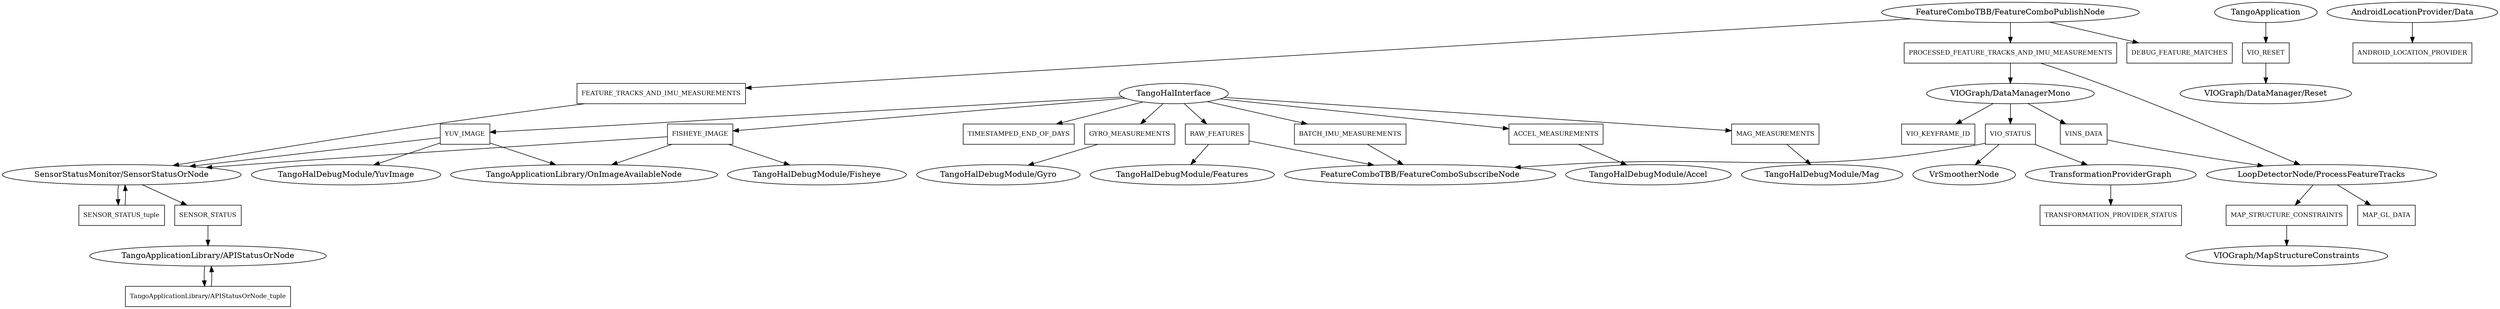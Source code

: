 digraph NamedChannelGraph {
0 -> 1;
1 -> 0;
2 -> 3;
3 -> 4;
5 -> 6;
6 -> 7;
6 -> 8;
6 -> 9;
10 -> 11;
11 -> 12;
5 -> 13;
12 -> 14;
14 -> 0;
15 -> 16;
17 -> 18;
18 -> 19;
8 -> 20;
5 -> 21;
21 -> 15;
10 -> 22;
22 -> 5;
22 -> 15;
12 -> 23;
23 -> 12;
15 -> 24;
24 -> 25;
17 -> 26;
26 -> 9;
10 -> 27;
17 -> 28;
28 -> 29;
17 -> 30;
30 -> 31;
30 -> 9;
17 -> 32;
17 -> 33;
33 -> 34;
17 -> 35;
35 -> 36;
35 -> 37;
35 -> 12;
17 -> 38;
38 -> 36;
38 -> 39;
38 -> 12;
40 -> 41;
40 [label="AndroidLocationProvider/Data" fontsize=14];
10 [label="FeatureComboTBB/FeatureComboPublishNode" fontsize=14];
9 [label="FeatureComboTBB/FeatureComboSubscribeNode" fontsize=14];
15 [label="LoopDetectorNode/ProcessFeatureTracks" fontsize=14];
12 [label="SensorStatusMonitor/SensorStatusOrNode" fontsize=14];
2 [label="TangoApplication" fontsize=14];
0 [label="TangoApplicationLibrary/APIStatusOrNode" fontsize=14];
36 [label="TangoApplicationLibrary/OnImageAvailableNode" fontsize=14];
19 [label="TangoHalDebugModule/Accel" fontsize=14];
31 [label="TangoHalDebugModule/Features" fontsize=14];
37 [label="TangoHalDebugModule/Fisheye" fontsize=14];
34 [label="TangoHalDebugModule/Gyro" fontsize=14];
29 [label="TangoHalDebugModule/Mag" fontsize=14];
39 [label="TangoHalDebugModule/YuvImage" fontsize=14];
17 [label="TangoHalInterface" fontsize=14];
8 [label="TransformationProviderGraph" fontsize=14];
4 [label="VIOGraph/DataManager/Reset" fontsize=14];
5 [label="VIOGraph/DataManagerMono" fontsize=14];
25 [label="VIOGraph/MapStructureConstraints" fontsize=14];
7 [label="VrSmootherNode" fontsize=14];
18 [label="ACCEL_MEASUREMENTS" shape=box fontsize=11];
41 [label="ANDROID_LOCATION_PROVIDER" shape=box fontsize=11];
26 [label="BATCH_IMU_MEASUREMENTS" shape=box fontsize=11];
27 [label="DEBUG_FEATURE_MATCHES" shape=box fontsize=11];
11 [label="FEATURE_TRACKS_AND_IMU_MEASUREMENTS" shape=box fontsize=11];
35 [label="FISHEYE_IMAGE" shape=box fontsize=11];
33 [label="GYRO_MEASUREMENTS" shape=box fontsize=11];
28 [label="MAG_MEASUREMENTS" shape=box fontsize=11];
16 [label="MAP_GL_DATA" shape=box fontsize=11];
24 [label="MAP_STRUCTURE_CONSTRAINTS" shape=box fontsize=11];
22 [label="PROCESSED_FEATURE_TRACKS_AND_IMU_MEASUREMENTS" shape=box fontsize=11];
30 [label="RAW_FEATURES" shape=box fontsize=11];
14 [label="SENSOR_STATUS" shape=box fontsize=11];
23 [label="SENSOR_STATUS_tuple" shape=box fontsize=11];
32 [label="TIMESTAMPED_END_OF_DAYS" shape=box fontsize=11];
20 [label="TRANSFORMATION_PROVIDER_STATUS" shape=box fontsize=11];
1 [label="TangoApplicationLibrary/APIStatusOrNode_tuple" shape=box fontsize=11];
21 [label="VINS_DATA" shape=box fontsize=11];
13 [label="VIO_KEYFRAME_ID" shape=box fontsize=11];
3 [label="VIO_RESET" shape=box fontsize=11];
6 [label="VIO_STATUS" shape=box fontsize=11];
38 [label="YUV_IMAGE" shape=box fontsize=11];
}
